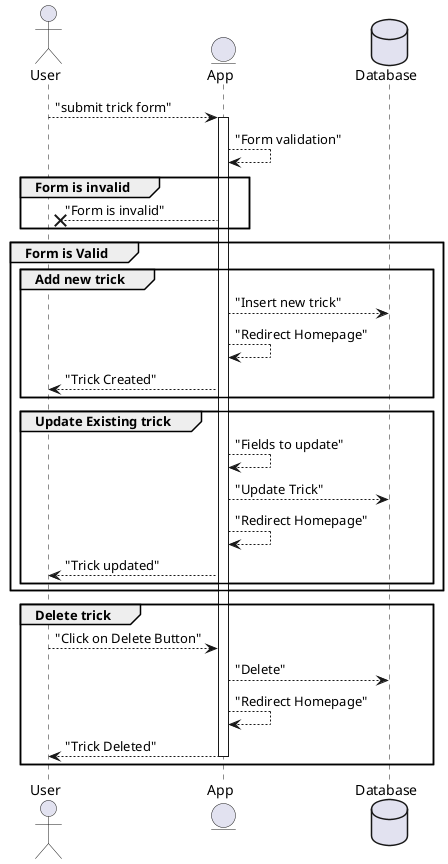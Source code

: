 @startuml
actor User
entity App
database Database

User --> App: "submit trick form"
activate App
App --> App: "Form validation"
  group Form is invalid
  App --x User: "Form is invalid" 
  end
  group Form is Valid
  group Add new trick
  App --> Database: "Insert new trick"
  App --> App: "Redirect Homepage"
  App --> User: "Trick Created"
  end
  group Update Existing trick
  App --> App: "Fields to update"
  App --> Database: "Update Trick"
  App --> App: "Redirect Homepage"
  App --> User: "Trick updated"
  end
  end
  group Delete trick
  User --> App: "Click on Delete Button"
  App --> Database: "Delete"
  App --> App: "Redirect Homepage"
  App --> User: "Trick Deleted"
  deactivate App
  end

@enduml